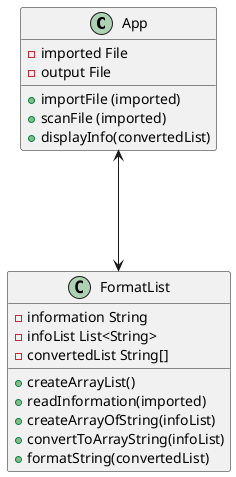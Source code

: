 @startuml
'https://plantuml.com/sequence-diagram

class App {
    - imported File
    - output File
    + importFile (imported)
    + scanFile (imported)
    + displayInfo(convertedList)
}

class FormatList {
    - information String
    - infoList List<String>
    - convertedList String[]
    + createArrayList()
    + readInformation(imported)
    + createArrayOfString(infoList)
    + convertToArrayString(infoList)
    + formatString(convertedList)
}

App <--->FormatList
@enduml